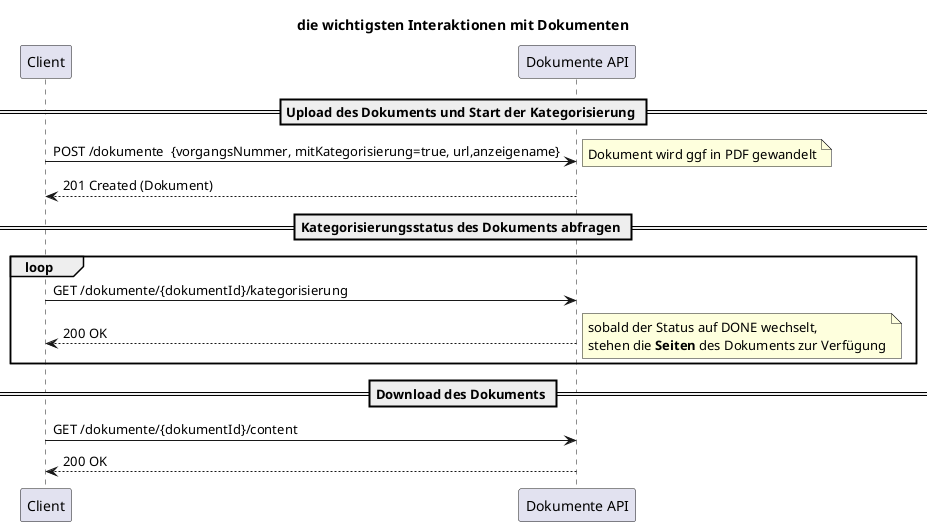 @startuml
title die wichtigsten Interaktionen mit Dokumenten

participant Client as c
participant "Dokumente API" as api

== Upload des Dokuments und Start der Kategorisierung ==
c -> api: POST /dokumente  {vorgangsNummer, mitKategorisierung=true, url,anzeigename}
note right: Dokument wird ggf in PDF gewandelt
api --> c: 201 Created (Dokument)

== Kategorisierungsstatus des Dokuments abfragen ==
loop
c -> api: GET /dokumente/{dokumentId}/kategorisierung
api --> c: 200 OK
note right
   sobald der Status auf DONE wechselt,
   stehen die **Seiten** des Dokuments zur Verfügung
end note
end

== Download des Dokuments ==
c -> api: GET /dokumente/{dokumentId}/content
api --> c: 200 OK

@enduml
